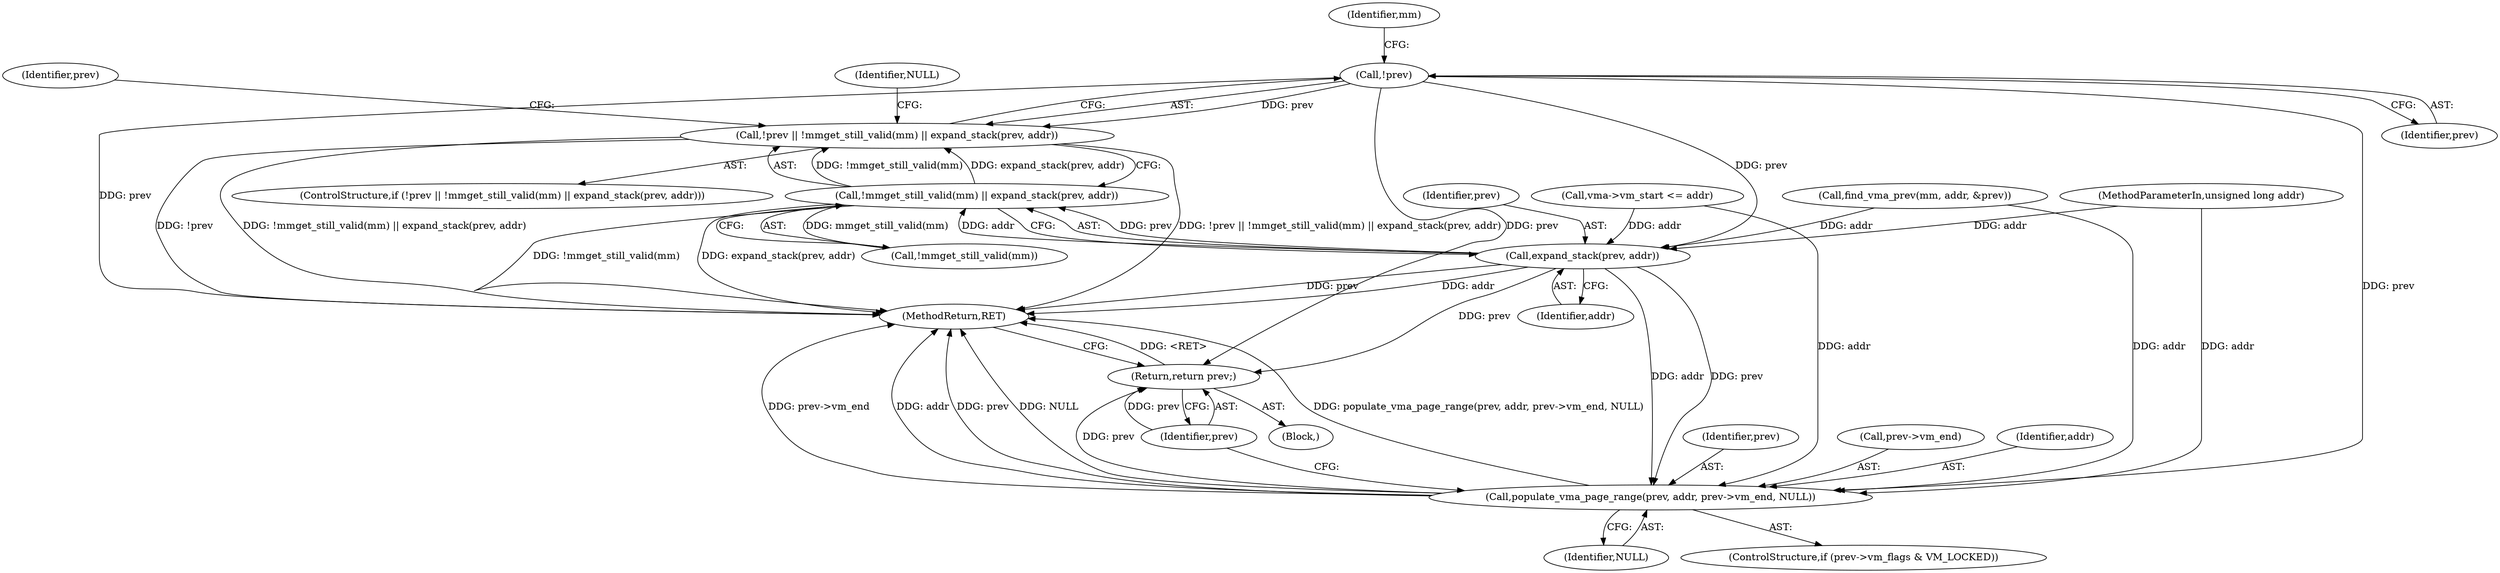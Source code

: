 digraph "0_linux_04f5866e41fb70690e28397487d8bd8eea7d712a_5@pointer" {
"1000129" [label="(Call,!prev)"];
"1000128" [label="(Call,!prev || !mmget_still_valid(mm) || expand_stack(prev, addr))"];
"1000135" [label="(Call,expand_stack(prev, addr))"];
"1000131" [label="(Call,!mmget_still_valid(mm) || expand_stack(prev, addr))"];
"1000146" [label="(Call,populate_vma_page_range(prev, addr, prev->vm_end, NULL))"];
"1000153" [label="(Return,return prev;)"];
"1000130" [label="(Identifier,prev)"];
"1000136" [label="(Identifier,prev)"];
"1000120" [label="(Call,vma->vm_start <= addr)"];
"1000127" [label="(ControlStructure,if (!prev || !mmget_still_valid(mm) || expand_stack(prev, addr)))"];
"1000135" [label="(Call,expand_stack(prev, addr))"];
"1000129" [label="(Call,!prev)"];
"1000147" [label="(Identifier,prev)"];
"1000137" [label="(Identifier,addr)"];
"1000131" [label="(Call,!mmget_still_valid(mm) || expand_stack(prev, addr))"];
"1000152" [label="(Identifier,NULL)"];
"1000112" [label="(Call,find_vma_prev(mm, addr, &prev))"];
"1000128" [label="(Call,!prev || !mmget_still_valid(mm) || expand_stack(prev, addr))"];
"1000149" [label="(Call,prev->vm_end)"];
"1000134" [label="(Identifier,mm)"];
"1000155" [label="(MethodReturn,RET)"];
"1000139" [label="(Identifier,NULL)"];
"1000148" [label="(Identifier,addr)"];
"1000103" [label="(MethodParameterIn,unsigned long addr)"];
"1000143" [label="(Identifier,prev)"];
"1000154" [label="(Identifier,prev)"];
"1000146" [label="(Call,populate_vma_page_range(prev, addr, prev->vm_end, NULL))"];
"1000104" [label="(Block,)"];
"1000132" [label="(Call,!mmget_still_valid(mm))"];
"1000153" [label="(Return,return prev;)"];
"1000140" [label="(ControlStructure,if (prev->vm_flags & VM_LOCKED))"];
"1000129" -> "1000128"  [label="AST: "];
"1000129" -> "1000130"  [label="CFG: "];
"1000130" -> "1000129"  [label="AST: "];
"1000134" -> "1000129"  [label="CFG: "];
"1000128" -> "1000129"  [label="CFG: "];
"1000129" -> "1000155"  [label="DDG: prev"];
"1000129" -> "1000128"  [label="DDG: prev"];
"1000129" -> "1000135"  [label="DDG: prev"];
"1000129" -> "1000146"  [label="DDG: prev"];
"1000129" -> "1000153"  [label="DDG: prev"];
"1000128" -> "1000127"  [label="AST: "];
"1000128" -> "1000131"  [label="CFG: "];
"1000131" -> "1000128"  [label="AST: "];
"1000139" -> "1000128"  [label="CFG: "];
"1000143" -> "1000128"  [label="CFG: "];
"1000128" -> "1000155"  [label="DDG: !prev || !mmget_still_valid(mm) || expand_stack(prev, addr)"];
"1000128" -> "1000155"  [label="DDG: !prev"];
"1000128" -> "1000155"  [label="DDG: !mmget_still_valid(mm) || expand_stack(prev, addr)"];
"1000131" -> "1000128"  [label="DDG: !mmget_still_valid(mm)"];
"1000131" -> "1000128"  [label="DDG: expand_stack(prev, addr)"];
"1000135" -> "1000131"  [label="AST: "];
"1000135" -> "1000137"  [label="CFG: "];
"1000136" -> "1000135"  [label="AST: "];
"1000137" -> "1000135"  [label="AST: "];
"1000131" -> "1000135"  [label="CFG: "];
"1000135" -> "1000155"  [label="DDG: prev"];
"1000135" -> "1000155"  [label="DDG: addr"];
"1000135" -> "1000131"  [label="DDG: prev"];
"1000135" -> "1000131"  [label="DDG: addr"];
"1000112" -> "1000135"  [label="DDG: addr"];
"1000120" -> "1000135"  [label="DDG: addr"];
"1000103" -> "1000135"  [label="DDG: addr"];
"1000135" -> "1000146"  [label="DDG: prev"];
"1000135" -> "1000146"  [label="DDG: addr"];
"1000135" -> "1000153"  [label="DDG: prev"];
"1000131" -> "1000132"  [label="CFG: "];
"1000132" -> "1000131"  [label="AST: "];
"1000131" -> "1000155"  [label="DDG: !mmget_still_valid(mm)"];
"1000131" -> "1000155"  [label="DDG: expand_stack(prev, addr)"];
"1000132" -> "1000131"  [label="DDG: mmget_still_valid(mm)"];
"1000146" -> "1000140"  [label="AST: "];
"1000146" -> "1000152"  [label="CFG: "];
"1000147" -> "1000146"  [label="AST: "];
"1000148" -> "1000146"  [label="AST: "];
"1000149" -> "1000146"  [label="AST: "];
"1000152" -> "1000146"  [label="AST: "];
"1000154" -> "1000146"  [label="CFG: "];
"1000146" -> "1000155"  [label="DDG: NULL"];
"1000146" -> "1000155"  [label="DDG: populate_vma_page_range(prev, addr, prev->vm_end, NULL)"];
"1000146" -> "1000155"  [label="DDG: prev"];
"1000146" -> "1000155"  [label="DDG: prev->vm_end"];
"1000146" -> "1000155"  [label="DDG: addr"];
"1000112" -> "1000146"  [label="DDG: addr"];
"1000120" -> "1000146"  [label="DDG: addr"];
"1000103" -> "1000146"  [label="DDG: addr"];
"1000146" -> "1000153"  [label="DDG: prev"];
"1000153" -> "1000104"  [label="AST: "];
"1000153" -> "1000154"  [label="CFG: "];
"1000154" -> "1000153"  [label="AST: "];
"1000155" -> "1000153"  [label="CFG: "];
"1000153" -> "1000155"  [label="DDG: <RET>"];
"1000154" -> "1000153"  [label="DDG: prev"];
}

